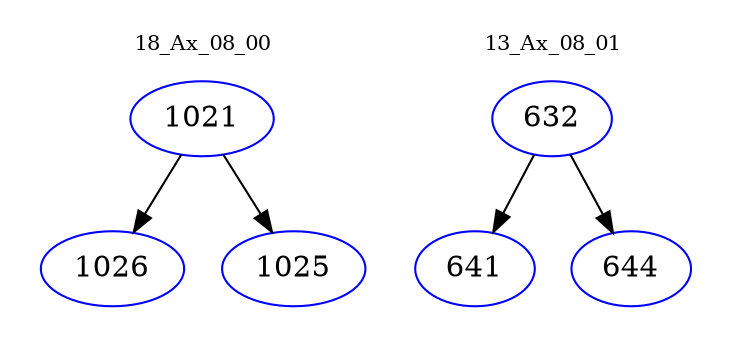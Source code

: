 digraph{
subgraph cluster_0 {
color = white
label = "18_Ax_08_00";
fontsize=10;
T0_1021 [label="1021", color="blue"]
T0_1021 -> T0_1026 [color="black"]
T0_1026 [label="1026", color="blue"]
T0_1021 -> T0_1025 [color="black"]
T0_1025 [label="1025", color="blue"]
}
subgraph cluster_1 {
color = white
label = "13_Ax_08_01";
fontsize=10;
T1_632 [label="632", color="blue"]
T1_632 -> T1_641 [color="black"]
T1_641 [label="641", color="blue"]
T1_632 -> T1_644 [color="black"]
T1_644 [label="644", color="blue"]
}
}
